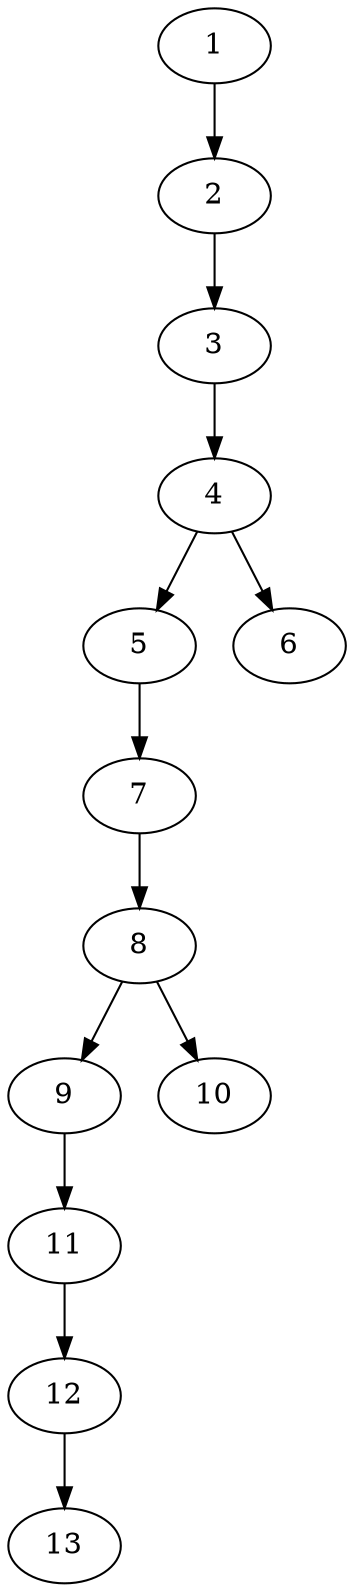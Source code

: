 // DAG (tier=1-easy, mode=compute, n=13, ccr=0.258, fat=0.369, density=0.268, regular=0.699, jump=0.033, mindata=262144, maxdata=2097152)
// DAG automatically generated by daggen at Sun Aug 24 16:33:32 2025
// /home/ermia/Project/Environments/daggen/bin/daggen --dot --ccr 0.258 --fat 0.369 --regular 0.699 --density 0.268 --jump 0.033 --mindata 262144 --maxdata 2097152 -n 13 
digraph G {
  1 [size="114905255177522", alpha="0.04", expect_size="57452627588761"]
  1 -> 2 [size ="3936144588800"]
  2 [size="2797403871666765824", alpha="0.06", expect_size="1398701935833382912"]
  2 -> 3 [size ="15882789060608"]
  3 [size="6810652213472765", alpha="0.05", expect_size="3405326106736382"]
  3 -> 4 [size ="8951391322112"]
  4 [size="477851843863702", alpha="0.12", expect_size="238925921931851"]
  4 -> 5 [size ="17954716516352"]
  4 -> 6 [size ="17954716516352"]
  5 [size="27334185194040", alpha="0.10", expect_size="13667092597020"]
  5 -> 7 [size ="891507703808"]
  6 [size="2718863706321584128", alpha="0.16", expect_size="1359431853160792064"]
  7 [size="616131843567891", alpha="0.10", expect_size="308065921783945"]
  7 -> 8 [size ="13636730880000"]
  8 [size="93349296333651968", alpha="0.07", expect_size="46674648166825984"]
  8 -> 9 [size ="1646255931392"]
  8 -> 10 [size ="1646255931392"]
  9 [size="30622414484486140", alpha="0.03", expect_size="15311207242243070"]
  9 -> 11 [size ="12119894392832"]
  10 [size="1029273081236946944", alpha="0.17", expect_size="514636540618473472"]
  11 [size="6035248264352104448", alpha="0.10", expect_size="3017624132176052224"]
  11 -> 12 [size ="26518772252672"]
  12 [size="4920694530583988", alpha="0.10", expect_size="2460347265291994"]
  12 -> 13 [size ="9248440320000"]
  13 [size="1633027096576000000", alpha="0.02", expect_size="816513548288000000"]
}